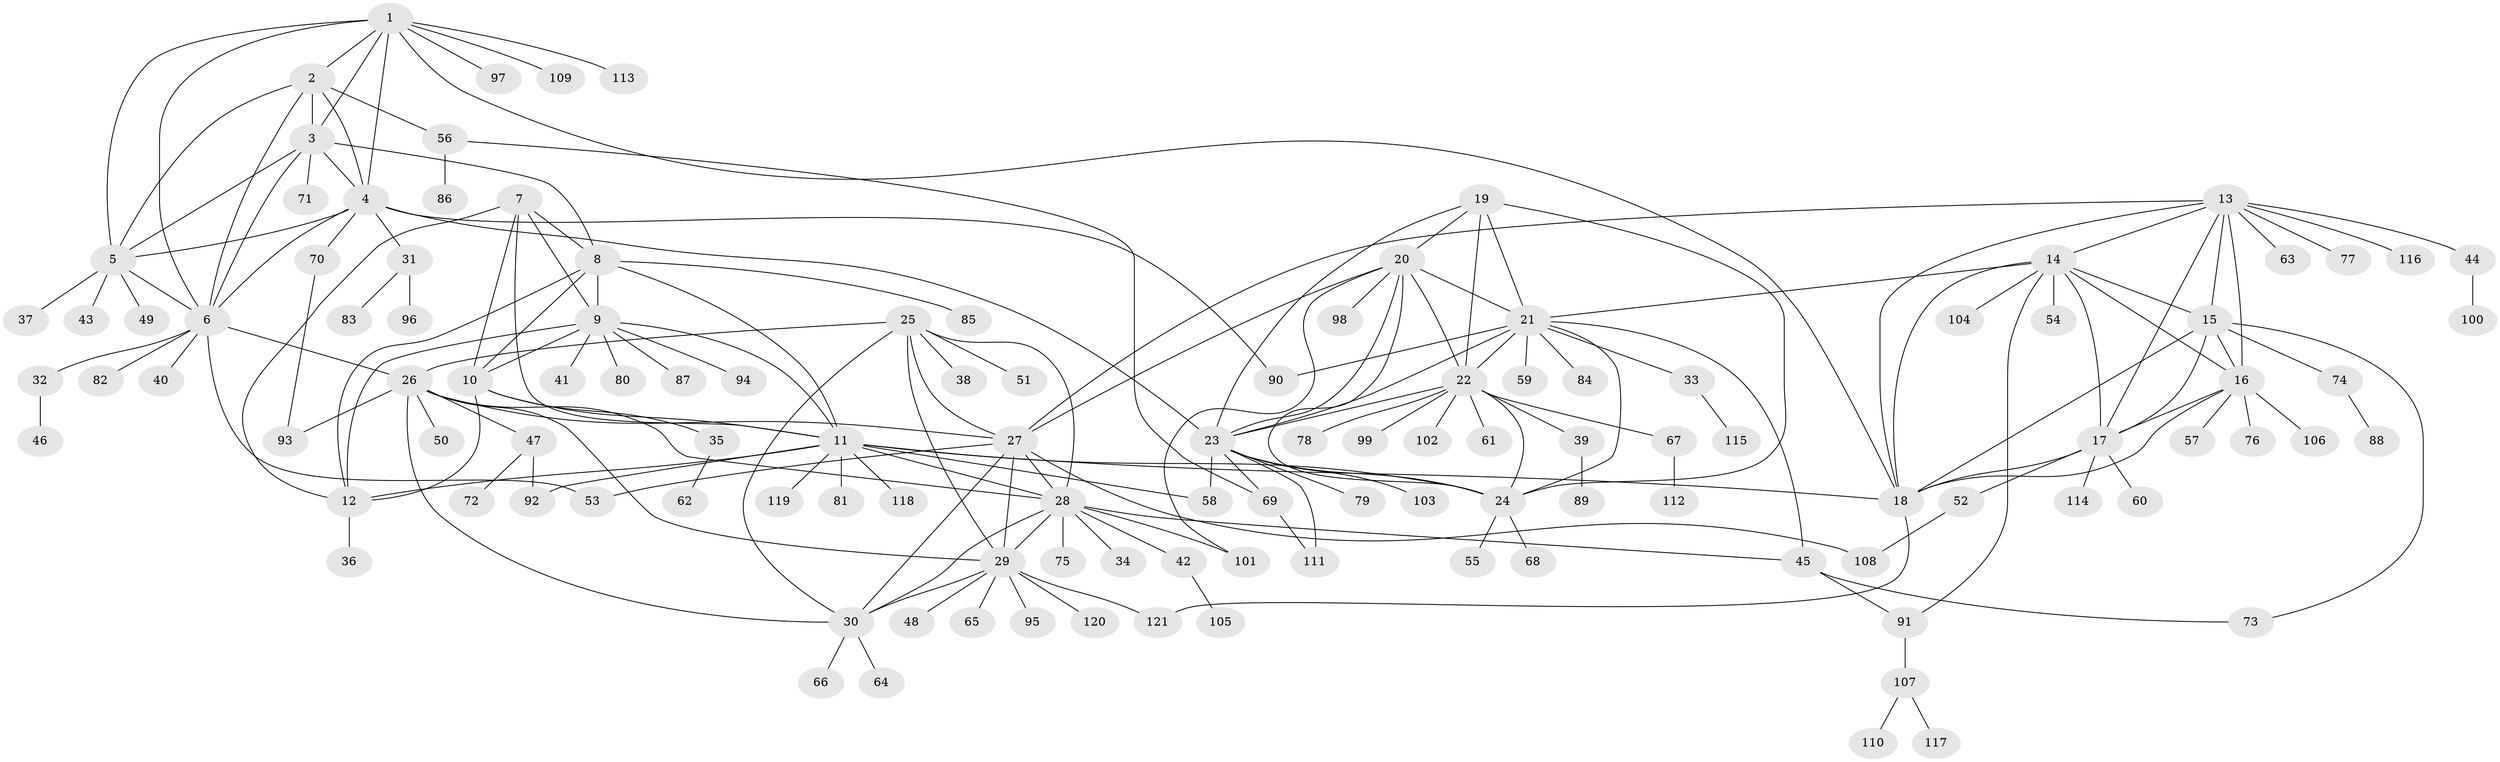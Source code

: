 // coarse degree distribution, {6: 0.03225806451612903, 9: 0.06451612903225806, 8: 0.043010752688172046, 5: 0.043010752688172046, 7: 0.010752688172043012, 11: 0.021505376344086023, 4: 0.021505376344086023, 10: 0.03225806451612903, 1: 0.5698924731182796, 2: 0.13978494623655913, 3: 0.021505376344086023}
// Generated by graph-tools (version 1.1) at 2025/24/03/03/25 07:24:15]
// undirected, 121 vertices, 189 edges
graph export_dot {
graph [start="1"]
  node [color=gray90,style=filled];
  1;
  2;
  3;
  4;
  5;
  6;
  7;
  8;
  9;
  10;
  11;
  12;
  13;
  14;
  15;
  16;
  17;
  18;
  19;
  20;
  21;
  22;
  23;
  24;
  25;
  26;
  27;
  28;
  29;
  30;
  31;
  32;
  33;
  34;
  35;
  36;
  37;
  38;
  39;
  40;
  41;
  42;
  43;
  44;
  45;
  46;
  47;
  48;
  49;
  50;
  51;
  52;
  53;
  54;
  55;
  56;
  57;
  58;
  59;
  60;
  61;
  62;
  63;
  64;
  65;
  66;
  67;
  68;
  69;
  70;
  71;
  72;
  73;
  74;
  75;
  76;
  77;
  78;
  79;
  80;
  81;
  82;
  83;
  84;
  85;
  86;
  87;
  88;
  89;
  90;
  91;
  92;
  93;
  94;
  95;
  96;
  97;
  98;
  99;
  100;
  101;
  102;
  103;
  104;
  105;
  106;
  107;
  108;
  109;
  110;
  111;
  112;
  113;
  114;
  115;
  116;
  117;
  118;
  119;
  120;
  121;
  1 -- 2;
  1 -- 3;
  1 -- 4;
  1 -- 5;
  1 -- 6;
  1 -- 18;
  1 -- 97;
  1 -- 109;
  1 -- 113;
  2 -- 3;
  2 -- 4;
  2 -- 5;
  2 -- 6;
  2 -- 56;
  3 -- 4;
  3 -- 5;
  3 -- 6;
  3 -- 8;
  3 -- 71;
  4 -- 5;
  4 -- 6;
  4 -- 23;
  4 -- 31;
  4 -- 70;
  4 -- 90;
  5 -- 6;
  5 -- 37;
  5 -- 43;
  5 -- 49;
  6 -- 26;
  6 -- 32;
  6 -- 40;
  6 -- 53;
  6 -- 82;
  7 -- 8;
  7 -- 9;
  7 -- 10;
  7 -- 11;
  7 -- 12;
  8 -- 9;
  8 -- 10;
  8 -- 11;
  8 -- 12;
  8 -- 85;
  9 -- 10;
  9 -- 11;
  9 -- 12;
  9 -- 41;
  9 -- 80;
  9 -- 87;
  9 -- 94;
  10 -- 11;
  10 -- 12;
  10 -- 35;
  11 -- 12;
  11 -- 18;
  11 -- 24;
  11 -- 28;
  11 -- 58;
  11 -- 81;
  11 -- 92;
  11 -- 118;
  11 -- 119;
  12 -- 36;
  13 -- 14;
  13 -- 15;
  13 -- 16;
  13 -- 17;
  13 -- 18;
  13 -- 27;
  13 -- 44;
  13 -- 63;
  13 -- 77;
  13 -- 116;
  14 -- 15;
  14 -- 16;
  14 -- 17;
  14 -- 18;
  14 -- 21;
  14 -- 54;
  14 -- 91;
  14 -- 104;
  15 -- 16;
  15 -- 17;
  15 -- 18;
  15 -- 73;
  15 -- 74;
  16 -- 17;
  16 -- 18;
  16 -- 57;
  16 -- 76;
  16 -- 106;
  17 -- 18;
  17 -- 52;
  17 -- 60;
  17 -- 114;
  18 -- 121;
  19 -- 20;
  19 -- 21;
  19 -- 22;
  19 -- 23;
  19 -- 24;
  20 -- 21;
  20 -- 22;
  20 -- 23;
  20 -- 24;
  20 -- 27;
  20 -- 98;
  20 -- 101;
  21 -- 22;
  21 -- 23;
  21 -- 24;
  21 -- 33;
  21 -- 45;
  21 -- 59;
  21 -- 84;
  21 -- 90;
  22 -- 23;
  22 -- 24;
  22 -- 39;
  22 -- 61;
  22 -- 67;
  22 -- 78;
  22 -- 99;
  22 -- 102;
  23 -- 24;
  23 -- 58;
  23 -- 69;
  23 -- 79;
  23 -- 103;
  23 -- 111;
  24 -- 55;
  24 -- 68;
  25 -- 26;
  25 -- 27;
  25 -- 28;
  25 -- 29;
  25 -- 30;
  25 -- 38;
  25 -- 51;
  26 -- 27;
  26 -- 28;
  26 -- 29;
  26 -- 30;
  26 -- 47;
  26 -- 50;
  26 -- 93;
  27 -- 28;
  27 -- 29;
  27 -- 30;
  27 -- 53;
  27 -- 108;
  28 -- 29;
  28 -- 30;
  28 -- 34;
  28 -- 42;
  28 -- 45;
  28 -- 75;
  28 -- 101;
  29 -- 30;
  29 -- 48;
  29 -- 65;
  29 -- 95;
  29 -- 120;
  29 -- 121;
  30 -- 64;
  30 -- 66;
  31 -- 83;
  31 -- 96;
  32 -- 46;
  33 -- 115;
  35 -- 62;
  39 -- 89;
  42 -- 105;
  44 -- 100;
  45 -- 73;
  45 -- 91;
  47 -- 72;
  47 -- 92;
  52 -- 108;
  56 -- 69;
  56 -- 86;
  67 -- 112;
  69 -- 111;
  70 -- 93;
  74 -- 88;
  91 -- 107;
  107 -- 110;
  107 -- 117;
}

